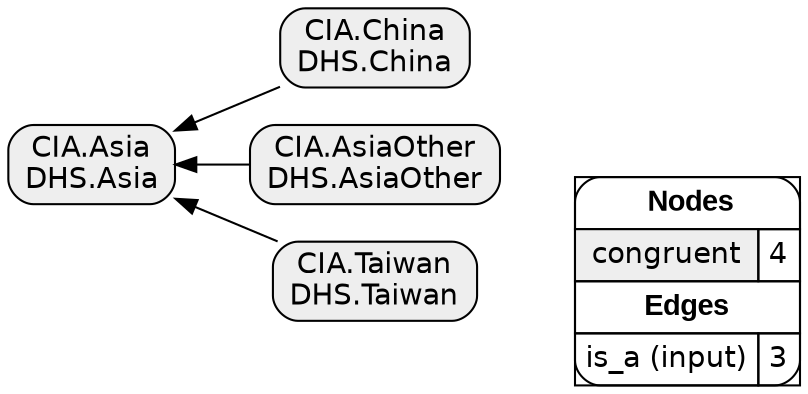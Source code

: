 digraph{
rankdir=RL
node[shape=box style="filled,rounded" fillcolor="#EEEEEE" fontname="helvetica"] 
"CIA.China\nDHS.China"
"CIA.AsiaOther\nDHS.AsiaOther"
"CIA.Taiwan\nDHS.Taiwan"
"CIA.Asia\nDHS.Asia"
edge[arrowhead=normal style=solid color="#000000" constraint=true penwidth=1]
"CIA.China\nDHS.China" -> "CIA.Asia\nDHS.Asia"
"CIA.AsiaOther\nDHS.AsiaOther" -> "CIA.Asia\nDHS.Asia"
"CIA.Taiwan\nDHS.Taiwan" -> "CIA.Asia\nDHS.Asia"
edge[arrowhead=normal style=dotted color="#000000" constraint=true penwidth=1]
node[shape=box] 
{rank=source Legend [fillcolor= white margin=0 label=< 
 <TABLE BORDER="0" CELLBORDER="1" CELLSPACING="0" CELLPADDING="4"> 
<TR> <TD COLSPAN="2"><font face="Arial Black"> Nodes</font></TD> </TR> 
<TR> 
 <TD bgcolor="#EEEEEE" fontname="helvetica">congruent</TD> 
 <TD>4</TD> 
 </TR> 
<TR> <TD COLSPAN="2"><font face = "Arial Black"> Edges </font></TD> </TR> 
<TR> 
 <TD><font color ="#000000">is_a (input)</font></TD><TD>3</TD>
</TR>
</TABLE> 
 >] } 
}